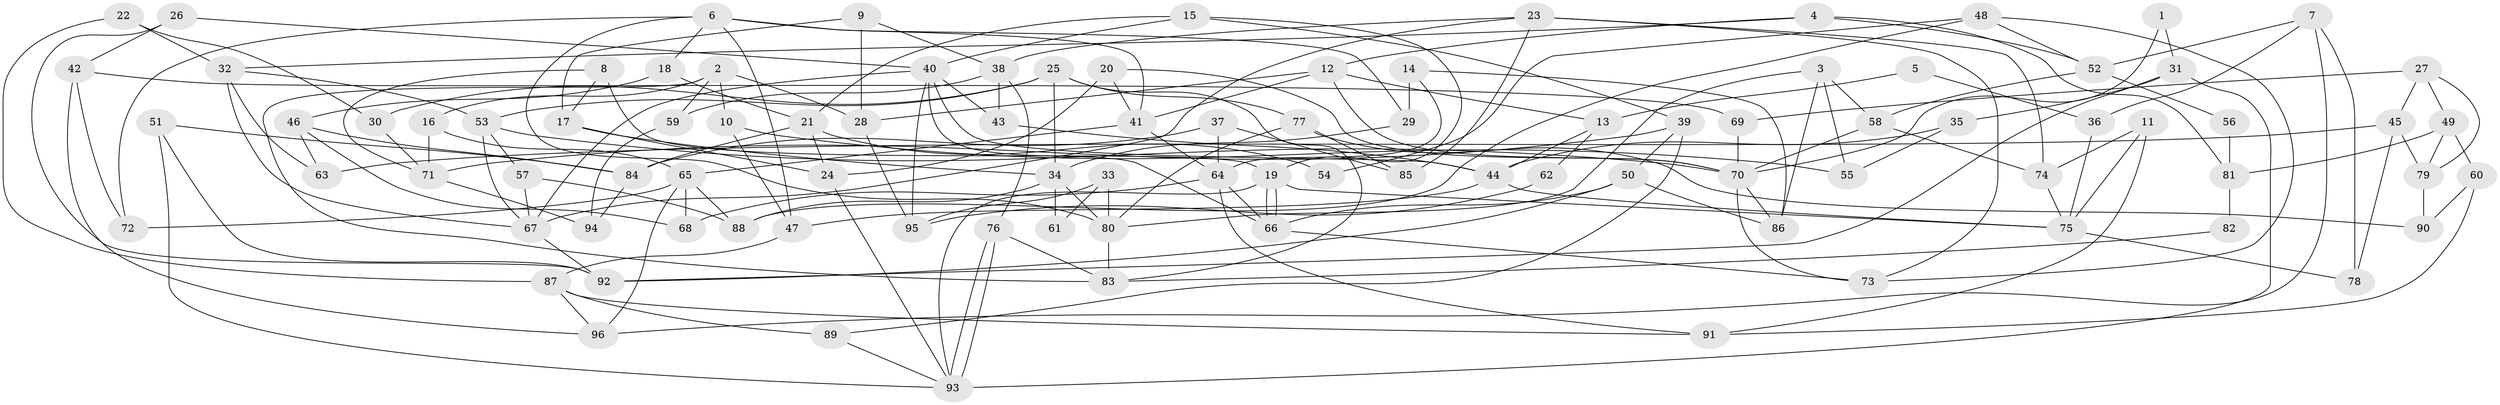 // coarse degree distribution, {5: 0.20588235294117646, 3: 0.16176470588235295, 2: 0.08823529411764706, 4: 0.3088235294117647, 7: 0.08823529411764706, 6: 0.10294117647058823, 8: 0.029411764705882353, 9: 0.014705882352941176}
// Generated by graph-tools (version 1.1) at 2025/37/03/04/25 23:37:05]
// undirected, 96 vertices, 192 edges
graph export_dot {
  node [color=gray90,style=filled];
  1;
  2;
  3;
  4;
  5;
  6;
  7;
  8;
  9;
  10;
  11;
  12;
  13;
  14;
  15;
  16;
  17;
  18;
  19;
  20;
  21;
  22;
  23;
  24;
  25;
  26;
  27;
  28;
  29;
  30;
  31;
  32;
  33;
  34;
  35;
  36;
  37;
  38;
  39;
  40;
  41;
  42;
  43;
  44;
  45;
  46;
  47;
  48;
  49;
  50;
  51;
  52;
  53;
  54;
  55;
  56;
  57;
  58;
  59;
  60;
  61;
  62;
  63;
  64;
  65;
  66;
  67;
  68;
  69;
  70;
  71;
  72;
  73;
  74;
  75;
  76;
  77;
  78;
  79;
  80;
  81;
  82;
  83;
  84;
  85;
  86;
  87;
  88;
  89;
  90;
  91;
  92;
  93;
  94;
  95;
  96;
  1 -- 31;
  1 -- 70;
  2 -- 16;
  2 -- 10;
  2 -- 28;
  2 -- 59;
  2 -- 83;
  3 -- 80;
  3 -- 86;
  3 -- 55;
  3 -- 58;
  4 -- 32;
  4 -- 12;
  4 -- 52;
  4 -- 81;
  5 -- 36;
  5 -- 13;
  6 -- 80;
  6 -- 72;
  6 -- 18;
  6 -- 29;
  6 -- 41;
  6 -- 47;
  7 -- 52;
  7 -- 96;
  7 -- 36;
  7 -- 78;
  8 -- 19;
  8 -- 71;
  8 -- 17;
  9 -- 38;
  9 -- 17;
  9 -- 28;
  10 -- 55;
  10 -- 47;
  11 -- 74;
  11 -- 75;
  11 -- 91;
  12 -- 70;
  12 -- 28;
  12 -- 13;
  12 -- 41;
  13 -- 44;
  13 -- 62;
  14 -- 64;
  14 -- 86;
  14 -- 29;
  15 -- 19;
  15 -- 40;
  15 -- 21;
  15 -- 39;
  16 -- 71;
  16 -- 65;
  17 -- 34;
  17 -- 24;
  18 -- 21;
  18 -- 46;
  19 -- 93;
  19 -- 66;
  19 -- 66;
  19 -- 75;
  20 -- 41;
  20 -- 24;
  20 -- 70;
  21 -- 24;
  21 -- 54;
  21 -- 84;
  22 -- 87;
  22 -- 32;
  22 -- 30;
  23 -- 85;
  23 -- 73;
  23 -- 38;
  23 -- 67;
  23 -- 74;
  24 -- 93;
  25 -- 34;
  25 -- 83;
  25 -- 30;
  25 -- 53;
  25 -- 77;
  26 -- 40;
  26 -- 92;
  26 -- 42;
  27 -- 69;
  27 -- 79;
  27 -- 45;
  27 -- 49;
  28 -- 95;
  29 -- 34;
  30 -- 71;
  31 -- 93;
  31 -- 92;
  31 -- 35;
  32 -- 67;
  32 -- 53;
  32 -- 63;
  33 -- 95;
  33 -- 80;
  33 -- 61;
  34 -- 88;
  34 -- 61;
  34 -- 80;
  35 -- 44;
  35 -- 55;
  36 -- 75;
  37 -- 84;
  37 -- 64;
  37 -- 85;
  38 -- 43;
  38 -- 59;
  38 -- 76;
  39 -- 71;
  39 -- 50;
  39 -- 89;
  40 -- 67;
  40 -- 66;
  40 -- 43;
  40 -- 44;
  40 -- 95;
  41 -- 64;
  41 -- 65;
  42 -- 96;
  42 -- 69;
  42 -- 72;
  43 -- 44;
  44 -- 75;
  44 -- 47;
  45 -- 63;
  45 -- 78;
  45 -- 79;
  46 -- 68;
  46 -- 63;
  46 -- 84;
  47 -- 87;
  48 -- 52;
  48 -- 73;
  48 -- 54;
  48 -- 88;
  49 -- 60;
  49 -- 79;
  49 -- 81;
  50 -- 66;
  50 -- 86;
  50 -- 92;
  51 -- 84;
  51 -- 92;
  51 -- 93;
  52 -- 58;
  52 -- 56;
  53 -- 70;
  53 -- 57;
  53 -- 67;
  56 -- 81;
  57 -- 67;
  57 -- 88;
  58 -- 74;
  58 -- 70;
  59 -- 94;
  60 -- 91;
  60 -- 90;
  62 -- 95;
  64 -- 91;
  64 -- 66;
  64 -- 68;
  65 -- 88;
  65 -- 68;
  65 -- 72;
  65 -- 96;
  66 -- 73;
  67 -- 92;
  69 -- 70;
  70 -- 73;
  70 -- 86;
  71 -- 94;
  74 -- 75;
  75 -- 78;
  76 -- 93;
  76 -- 93;
  76 -- 83;
  77 -- 80;
  77 -- 85;
  77 -- 90;
  79 -- 90;
  80 -- 83;
  81 -- 82;
  82 -- 83;
  84 -- 94;
  87 -- 89;
  87 -- 91;
  87 -- 96;
  89 -- 93;
}
